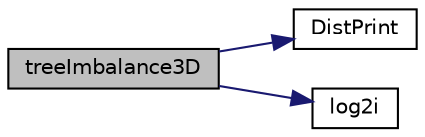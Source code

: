 digraph "treeImbalance3D"
{
 // LATEX_PDF_SIZE
  edge [fontname="Helvetica",fontsize="10",labelfontname="Helvetica",labelfontsize="10"];
  node [fontname="Helvetica",fontsize="10",shape=record];
  rankdir="LR";
  Node1 [label="treeImbalance3D",height=0.2,width=0.4,color="black", fillcolor="grey75", style="filled", fontcolor="black",tooltip=" "];
  Node1 -> Node2 [color="midnightblue",fontsize="10",style="solid",fontname="Helvetica"];
  Node2 [label="DistPrint",height=0.2,width=0.4,color="black", fillcolor="white", style="filled",URL="$sec__structs_8c.html#a2898f6d276d43fd7cb8154cddcb75bab",tooltip=" "];
  Node1 -> Node3 [color="midnightblue",fontsize="10",style="solid",fontname="Helvetica"];
  Node3 [label="log2i",height=0.2,width=0.4,color="black", fillcolor="white", style="filled",URL="$superlu__defs_8h.html#a136c4bd713589ca86dffdc11ae5477ea",tooltip=" "];
}
